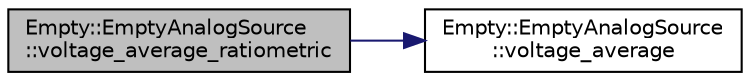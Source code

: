 digraph "Empty::EmptyAnalogSource::voltage_average_ratiometric"
{
 // INTERACTIVE_SVG=YES
  edge [fontname="Helvetica",fontsize="10",labelfontname="Helvetica",labelfontsize="10"];
  node [fontname="Helvetica",fontsize="10",shape=record];
  rankdir="LR";
  Node1 [label="Empty::EmptyAnalogSource\l::voltage_average_ratiometric",height=0.2,width=0.4,color="black", fillcolor="grey75", style="filled" fontcolor="black"];
  Node1 -> Node2 [color="midnightblue",fontsize="10",style="solid",fontname="Helvetica"];
  Node2 [label="Empty::EmptyAnalogSource\l::voltage_average",height=0.2,width=0.4,color="black", fillcolor="white", style="filled",URL="$classEmpty_1_1EmptyAnalogSource.html#a07d3806e47494aa9800eb2b3d9652ade"];
}
